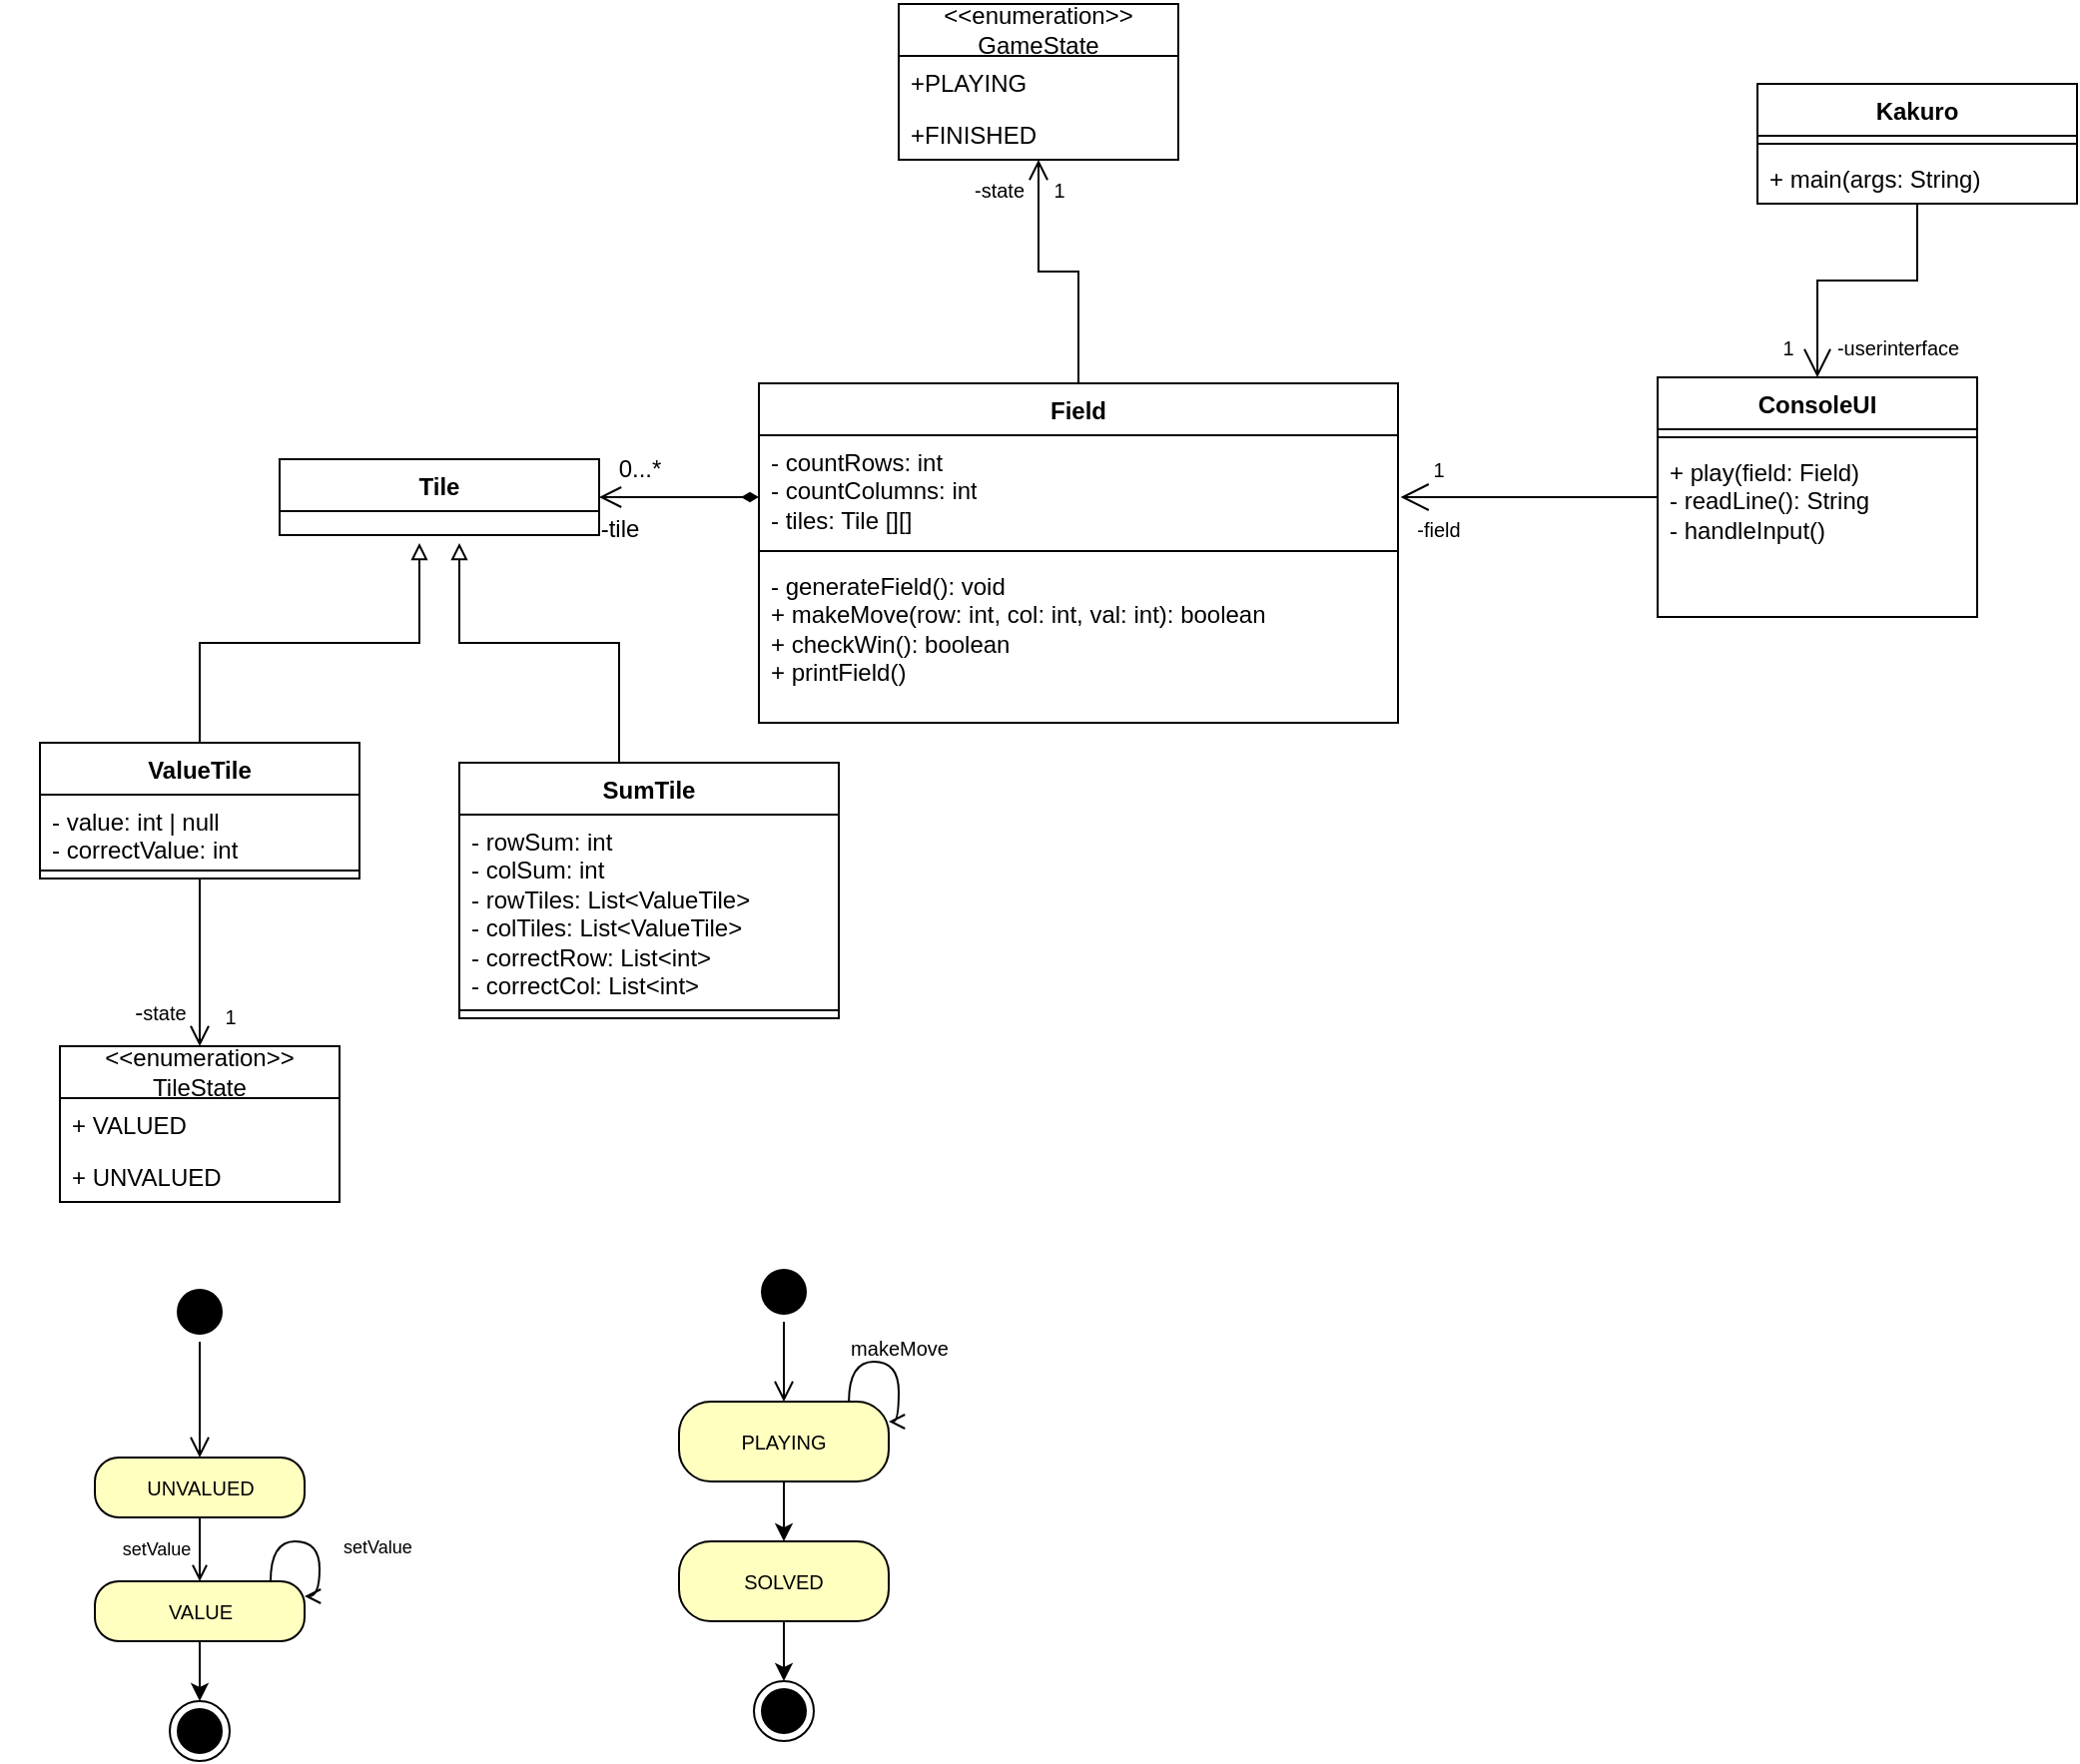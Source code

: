 <mxfile version="26.1.0">
  <diagram name="Сторінка-1" id="pzkh2ukg2_FNEwU7lu4t">
    <mxGraphModel dx="1889" dy="636" grid="1" gridSize="10" guides="1" tooltips="1" connect="1" arrows="1" fold="1" page="1" pageScale="1" pageWidth="827" pageHeight="1169" math="0" shadow="0">
      <root>
        <mxCell id="0" />
        <mxCell id="1" parent="0" />
        <mxCell id="DHwCt8sXuOZ3ArqHvKpD-6" style="edgeStyle=orthogonalEdgeStyle;rounded=0;orthogonalLoop=1;jettySize=auto;html=1;entryX=1;entryY=0.5;entryDx=0;entryDy=0;endArrow=open;startFill=1;startArrow=diamondThin;endFill=0;endSize=9;" parent="1" source="DHwCt8sXuOZ3ArqHvKpD-2" target="DHwCt8sXuOZ3ArqHvKpD-7" edge="1">
          <mxGeometry relative="1" as="geometry">
            <mxPoint x="268.24" y="256.096" as="targetPoint" />
            <Array as="points">
              <mxPoint x="300" y="257" />
              <mxPoint x="300" y="257" />
            </Array>
          </mxGeometry>
        </mxCell>
        <mxCell id="DHwCt8sXuOZ3ArqHvKpD-16" style="edgeStyle=orthogonalEdgeStyle;rounded=0;orthogonalLoop=1;jettySize=auto;html=1;entryX=0.5;entryY=1;entryDx=0;entryDy=0;labelPosition=left;verticalLabelPosition=top;align=right;verticalAlign=bottom;endArrow=open;endFill=0;endSize=8;" parent="1" source="DHwCt8sXuOZ3ArqHvKpD-2" target="DHwCt8sXuOZ3ArqHvKpD-18" edge="1">
          <mxGeometry relative="1" as="geometry">
            <mxPoint x="440" y="110" as="targetPoint" />
          </mxGeometry>
        </mxCell>
        <mxCell id="DHwCt8sXuOZ3ArqHvKpD-2" value="Field" style="swimlane;fontStyle=1;align=center;verticalAlign=top;childLayout=stackLayout;horizontal=1;startSize=26;horizontalStack=0;resizeParent=1;resizeParentMax=0;resizeLast=0;collapsible=1;marginBottom=0;whiteSpace=wrap;html=1;" parent="1" vertex="1">
          <mxGeometry x="360" y="200" width="320" height="170" as="geometry" />
        </mxCell>
        <mxCell id="DHwCt8sXuOZ3ArqHvKpD-3" value="- countRows: int&lt;div&gt;- countColumns: int&lt;/div&gt;&lt;div&gt;- tiles: Tile [][]&lt;/div&gt;" style="text;strokeColor=none;fillColor=none;align=left;verticalAlign=top;spacingLeft=4;spacingRight=4;overflow=hidden;rotatable=0;points=[[0,0.5],[1,0.5]];portConstraint=eastwest;whiteSpace=wrap;html=1;" parent="DHwCt8sXuOZ3ArqHvKpD-2" vertex="1">
          <mxGeometry y="26" width="320" height="54" as="geometry" />
        </mxCell>
        <mxCell id="DHwCt8sXuOZ3ArqHvKpD-4" value="" style="line;strokeWidth=1;fillColor=none;align=left;verticalAlign=middle;spacingTop=-1;spacingLeft=3;spacingRight=3;rotatable=0;labelPosition=right;points=[];portConstraint=eastwest;strokeColor=inherit;" parent="DHwCt8sXuOZ3ArqHvKpD-2" vertex="1">
          <mxGeometry y="80" width="320" height="8" as="geometry" />
        </mxCell>
        <mxCell id="DHwCt8sXuOZ3ArqHvKpD-5" value="- generateField(): void&lt;br&gt;&lt;span style=&quot;background-color: transparent; color: light-dark(rgb(0, 0, 0), rgb(255, 255, 255));&quot;&gt;+ makeMove(row: int, col: int, val: int): boolean&lt;/span&gt;&lt;div&gt;&lt;div&gt;+ checkWin(): boolean&lt;/div&gt;&lt;div&gt;+ printField()&lt;/div&gt;&lt;/div&gt;" style="text;strokeColor=none;fillColor=none;align=left;verticalAlign=top;spacingLeft=4;spacingRight=4;overflow=hidden;rotatable=0;points=[[0,0.5],[1,0.5]];portConstraint=eastwest;whiteSpace=wrap;html=1;" parent="DHwCt8sXuOZ3ArqHvKpD-2" vertex="1">
          <mxGeometry y="88" width="320" height="82" as="geometry" />
        </mxCell>
        <mxCell id="LbjVMdj8fv7vzHyVbG7H-15" style="edgeStyle=orthogonalEdgeStyle;rounded=0;orthogonalLoop=1;jettySize=auto;html=1;entryX=0.5;entryY=0;entryDx=0;entryDy=0;endArrow=open;endFill=0;endSize=8;exitX=0.5;exitY=0.964;exitDx=0;exitDy=0;exitPerimeter=0;" edge="1" parent="1" source="DHwCt8sXuOZ3ArqHvKpD-14" target="LbjVMdj8fv7vzHyVbG7H-16">
          <mxGeometry relative="1" as="geometry">
            <mxPoint x="160" y="130" as="targetPoint" />
            <Array as="points">
              <mxPoint x="80" y="510" />
              <mxPoint x="80" y="510" />
            </Array>
          </mxGeometry>
        </mxCell>
        <mxCell id="DHwCt8sXuOZ3ArqHvKpD-7" value="&lt;div&gt;&lt;span style=&quot;background-color: transparent; color: light-dark(rgb(0, 0, 0), rgb(255, 255, 255));&quot;&gt;Tile&lt;/span&gt;&lt;/div&gt;" style="swimlane;fontStyle=1;align=center;verticalAlign=top;childLayout=stackLayout;horizontal=1;startSize=26;horizontalStack=0;resizeParent=1;resizeParentMax=0;resizeLast=0;collapsible=1;marginBottom=0;whiteSpace=wrap;html=1;" parent="1" vertex="1">
          <mxGeometry x="120" y="238" width="160" height="38" as="geometry" />
        </mxCell>
        <mxCell id="DHwCt8sXuOZ3ArqHvKpD-12" value="ValueTile" style="swimlane;fontStyle=1;align=center;verticalAlign=top;childLayout=stackLayout;horizontal=1;startSize=26;horizontalStack=0;resizeParent=1;resizeParentMax=0;resizeLast=0;collapsible=1;marginBottom=0;whiteSpace=wrap;html=1;" parent="1" vertex="1">
          <mxGeometry y="380" width="160" height="68" as="geometry" />
        </mxCell>
        <mxCell id="LbjVMdj8fv7vzHyVbG7H-6" value="- value: int | null&lt;div&gt;- correctValue: int&lt;/div&gt;" style="text;strokeColor=none;fillColor=none;align=left;verticalAlign=top;spacingLeft=4;spacingRight=4;overflow=hidden;rotatable=0;points=[[0,0.5],[1,0.5]];portConstraint=eastwest;whiteSpace=wrap;html=1;" vertex="1" parent="DHwCt8sXuOZ3ArqHvKpD-12">
          <mxGeometry y="26" width="160" height="34" as="geometry" />
        </mxCell>
        <mxCell id="DHwCt8sXuOZ3ArqHvKpD-14" value="" style="line;strokeWidth=1;fillColor=none;align=left;verticalAlign=middle;spacingTop=-1;spacingLeft=3;spacingRight=3;rotatable=0;labelPosition=right;points=[];portConstraint=eastwest;strokeColor=inherit;" parent="DHwCt8sXuOZ3ArqHvKpD-12" vertex="1">
          <mxGeometry y="60" width="160" height="8" as="geometry" />
        </mxCell>
        <mxCell id="DHwCt8sXuOZ3ArqHvKpD-18" value="&amp;lt;&amp;lt;enumeration&amp;gt;&amp;gt;&lt;br&gt;GameState" style="swimlane;fontStyle=0;childLayout=stackLayout;horizontal=1;startSize=26;fillColor=none;horizontalStack=0;resizeParent=1;resizeParentMax=0;resizeLast=0;collapsible=1;marginBottom=0;whiteSpace=wrap;html=1;" parent="1" vertex="1">
          <mxGeometry x="430" y="10" width="140" height="78" as="geometry" />
        </mxCell>
        <mxCell id="DHwCt8sXuOZ3ArqHvKpD-19" value="+PLAYING" style="text;strokeColor=none;fillColor=none;align=left;verticalAlign=top;spacingLeft=4;spacingRight=4;overflow=hidden;rotatable=0;points=[[0,0.5],[1,0.5]];portConstraint=eastwest;whiteSpace=wrap;html=1;" parent="DHwCt8sXuOZ3ArqHvKpD-18" vertex="1">
          <mxGeometry y="26" width="140" height="26" as="geometry" />
        </mxCell>
        <mxCell id="DHwCt8sXuOZ3ArqHvKpD-20" value="+FINISHED" style="text;strokeColor=none;fillColor=none;align=left;verticalAlign=top;spacingLeft=4;spacingRight=4;overflow=hidden;rotatable=0;points=[[0,0.5],[1,0.5]];portConstraint=eastwest;whiteSpace=wrap;html=1;" parent="DHwCt8sXuOZ3ArqHvKpD-18" vertex="1">
          <mxGeometry y="52" width="140" height="26" as="geometry" />
        </mxCell>
        <mxCell id="Is_UxCp4p5Ot7zPPTPaG-2" style="edgeStyle=orthogonalEdgeStyle;rounded=0;orthogonalLoop=1;jettySize=auto;html=1;endArrow=block;endFill=0;exitX=0.5;exitY=0;exitDx=0;exitDy=0;" parent="1" edge="1" source="LbjVMdj8fv7vzHyVbG7H-2">
          <mxGeometry relative="1" as="geometry">
            <mxPoint x="210" y="280" as="targetPoint" />
            <mxPoint x="290.005" y="382" as="sourcePoint" />
            <Array as="points">
              <mxPoint x="290" y="330" />
              <mxPoint x="210" y="330" />
            </Array>
          </mxGeometry>
        </mxCell>
        <mxCell id="lFwmgU3Z7Fcc4KV98juT-6" value="ConsoleUI" style="swimlane;fontStyle=1;align=center;verticalAlign=top;childLayout=stackLayout;horizontal=1;startSize=26;horizontalStack=0;resizeParent=1;resizeParentMax=0;resizeLast=0;collapsible=1;marginBottom=0;whiteSpace=wrap;html=1;" parent="1" vertex="1">
          <mxGeometry x="810" y="197" width="160" height="120" as="geometry" />
        </mxCell>
        <mxCell id="lFwmgU3Z7Fcc4KV98juT-8" value="" style="line;strokeWidth=1;fillColor=none;align=left;verticalAlign=middle;spacingTop=-1;spacingLeft=3;spacingRight=3;rotatable=0;labelPosition=right;points=[];portConstraint=eastwest;strokeColor=inherit;" parent="lFwmgU3Z7Fcc4KV98juT-6" vertex="1">
          <mxGeometry y="26" width="160" height="8" as="geometry" />
        </mxCell>
        <mxCell id="lFwmgU3Z7Fcc4KV98juT-9" value="+ play(field: Field)&lt;div&gt;&lt;span style=&quot;background-color: transparent; color: light-dark(rgb(0, 0, 0), rgb(255, 255, 255));&quot;&gt;- readLine(): String&lt;/span&gt;&lt;/div&gt;&lt;div&gt;- handleInput()&lt;/div&gt;&lt;div&gt;&lt;br&gt;&lt;/div&gt;" style="text;strokeColor=none;fillColor=none;align=left;verticalAlign=top;spacingLeft=4;spacingRight=4;overflow=hidden;rotatable=0;points=[[0,0.5],[1,0.5]];portConstraint=eastwest;whiteSpace=wrap;html=1;" parent="lFwmgU3Z7Fcc4KV98juT-6" vertex="1">
          <mxGeometry y="34" width="160" height="86" as="geometry" />
        </mxCell>
        <mxCell id="lFwmgU3Z7Fcc4KV98juT-10" style="edgeStyle=orthogonalEdgeStyle;rounded=0;orthogonalLoop=1;jettySize=auto;html=1;endArrow=open;endFill=0;endSize=12;entryX=1.004;entryY=0.574;entryDx=0;entryDy=0;entryPerimeter=0;" parent="1" source="lFwmgU3Z7Fcc4KV98juT-6" target="DHwCt8sXuOZ3ArqHvKpD-3" edge="1">
          <mxGeometry relative="1" as="geometry">
            <mxPoint x="540" y="257" as="targetPoint" />
          </mxGeometry>
        </mxCell>
        <mxCell id="lFwmgU3Z7Fcc4KV98juT-16" style="edgeStyle=orthogonalEdgeStyle;rounded=0;orthogonalLoop=1;jettySize=auto;html=1;entryX=0.5;entryY=0;entryDx=0;entryDy=0;endArrow=open;endFill=0;endSize=12;" parent="1" source="lFwmgU3Z7Fcc4KV98juT-12" target="lFwmgU3Z7Fcc4KV98juT-6" edge="1">
          <mxGeometry relative="1" as="geometry" />
        </mxCell>
        <mxCell id="lFwmgU3Z7Fcc4KV98juT-12" value="Kakuro" style="swimlane;fontStyle=1;align=center;verticalAlign=top;childLayout=stackLayout;horizontal=1;startSize=26;horizontalStack=0;resizeParent=1;resizeParentMax=0;resizeLast=0;collapsible=1;marginBottom=0;whiteSpace=wrap;html=1;" parent="1" vertex="1">
          <mxGeometry x="860" y="50" width="160" height="60" as="geometry" />
        </mxCell>
        <mxCell id="lFwmgU3Z7Fcc4KV98juT-14" value="" style="line;strokeWidth=1;fillColor=none;align=left;verticalAlign=middle;spacingTop=-1;spacingLeft=3;spacingRight=3;rotatable=0;labelPosition=right;points=[];portConstraint=eastwest;strokeColor=inherit;" parent="lFwmgU3Z7Fcc4KV98juT-12" vertex="1">
          <mxGeometry y="26" width="160" height="8" as="geometry" />
        </mxCell>
        <mxCell id="lFwmgU3Z7Fcc4KV98juT-15" value="+ main(args: String)" style="text;strokeColor=none;fillColor=none;align=left;verticalAlign=top;spacingLeft=4;spacingRight=4;overflow=hidden;rotatable=0;points=[[0,0.5],[1,0.5]];portConstraint=eastwest;whiteSpace=wrap;html=1;" parent="lFwmgU3Z7Fcc4KV98juT-12" vertex="1">
          <mxGeometry y="34" width="160" height="26" as="geometry" />
        </mxCell>
        <mxCell id="Is_UxCp4p5Ot7zPPTPaG-1" style="edgeStyle=orthogonalEdgeStyle;rounded=0;orthogonalLoop=1;jettySize=auto;html=1;endArrow=block;endFill=0;" parent="1" source="DHwCt8sXuOZ3ArqHvKpD-12" edge="1">
          <mxGeometry relative="1" as="geometry">
            <Array as="points">
              <mxPoint x="80" y="330" />
              <mxPoint x="190" y="330" />
              <mxPoint x="190" y="280" />
            </Array>
            <mxPoint x="190" y="280" as="targetPoint" />
          </mxGeometry>
        </mxCell>
        <mxCell id="LbjVMdj8fv7vzHyVbG7H-2" value="Sum&lt;span style=&quot;background-color: transparent; color: light-dark(rgb(0, 0, 0), rgb(255, 255, 255));&quot;&gt;Tile&lt;/span&gt;" style="swimlane;fontStyle=1;align=center;verticalAlign=top;childLayout=stackLayout;horizontal=1;startSize=26;horizontalStack=0;resizeParent=1;resizeParentMax=0;resizeLast=0;collapsible=1;marginBottom=0;whiteSpace=wrap;html=1;" vertex="1" parent="1">
          <mxGeometry x="210" y="390" width="190" height="128" as="geometry" />
        </mxCell>
        <mxCell id="DHwCt8sXuOZ3ArqHvKpD-13" value="- rowSum: int&lt;div&gt;- colSum: int&lt;/div&gt;&lt;div&gt;- rowTiles: List&amp;lt;ValueTile&amp;gt;&lt;/div&gt;&lt;div&gt;- colTiles: List&amp;lt;ValueTile&amp;gt;&lt;/div&gt;&lt;div&gt;- correctRow: List&amp;lt;int&amp;gt;&lt;br&gt;- correctCol: List&amp;lt;int&amp;gt;&lt;/div&gt;&lt;div&gt;&lt;br&gt;&lt;/div&gt;&lt;div&gt;&lt;br&gt;&lt;/div&gt;" style="text;strokeColor=none;fillColor=none;align=left;verticalAlign=top;spacingLeft=4;spacingRight=4;overflow=hidden;rotatable=0;points=[[0,0.5],[1,0.5]];portConstraint=eastwest;whiteSpace=wrap;html=1;" parent="LbjVMdj8fv7vzHyVbG7H-2" vertex="1">
          <mxGeometry y="26" width="190" height="94" as="geometry" />
        </mxCell>
        <mxCell id="LbjVMdj8fv7vzHyVbG7H-4" value="" style="line;strokeWidth=1;fillColor=none;align=left;verticalAlign=middle;spacingTop=-1;spacingLeft=3;spacingRight=3;rotatable=0;labelPosition=right;points=[];portConstraint=eastwest;strokeColor=inherit;" vertex="1" parent="LbjVMdj8fv7vzHyVbG7H-2">
          <mxGeometry y="120" width="190" height="8" as="geometry" />
        </mxCell>
        <mxCell id="LbjVMdj8fv7vzHyVbG7H-7" value="-state" style="text;html=1;align=center;verticalAlign=middle;resizable=0;points=[];autosize=1;strokeColor=none;fillColor=none;fontSize=10;" vertex="1" parent="1">
          <mxGeometry x="455" y="88" width="50" height="30" as="geometry" />
        </mxCell>
        <mxCell id="LbjVMdj8fv7vzHyVbG7H-8" value="&lt;font&gt;1&lt;/font&gt;" style="text;html=1;align=center;verticalAlign=middle;resizable=0;points=[];autosize=1;strokeColor=none;fillColor=none;fontSize=10;" vertex="1" parent="1">
          <mxGeometry x="495" y="88" width="30" height="30" as="geometry" />
        </mxCell>
        <mxCell id="LbjVMdj8fv7vzHyVbG7H-9" value="&lt;font style=&quot;font-size: 10px;&quot;&gt;-userinterface&lt;/font&gt;" style="text;html=1;align=center;verticalAlign=middle;resizable=0;points=[];autosize=1;strokeColor=none;fillColor=none;" vertex="1" parent="1">
          <mxGeometry x="890" y="167" width="80" height="30" as="geometry" />
        </mxCell>
        <mxCell id="LbjVMdj8fv7vzHyVbG7H-10" value="1" style="text;html=1;align=center;verticalAlign=middle;resizable=0;points=[];autosize=1;strokeColor=none;fillColor=none;fontSize=10;" vertex="1" parent="1">
          <mxGeometry x="860" y="167" width="30" height="30" as="geometry" />
        </mxCell>
        <mxCell id="LbjVMdj8fv7vzHyVbG7H-11" value="&lt;font style=&quot;font-size: 10px;&quot;&gt;-field&lt;/font&gt;" style="text;html=1;align=center;verticalAlign=middle;resizable=0;points=[];autosize=1;strokeColor=none;fillColor=none;" vertex="1" parent="1">
          <mxGeometry x="675" y="258" width="50" height="30" as="geometry" />
        </mxCell>
        <mxCell id="LbjVMdj8fv7vzHyVbG7H-12" value="1" style="text;html=1;align=center;verticalAlign=middle;resizable=0;points=[];autosize=1;strokeColor=none;fillColor=none;fontSize=10;" vertex="1" parent="1">
          <mxGeometry x="685" y="228" width="30" height="30" as="geometry" />
        </mxCell>
        <mxCell id="LbjVMdj8fv7vzHyVbG7H-13" value="-tile" style="text;html=1;align=center;verticalAlign=middle;resizable=0;points=[];autosize=1;strokeColor=none;fillColor=none;" vertex="1" parent="1">
          <mxGeometry x="270" y="258" width="40" height="30" as="geometry" />
        </mxCell>
        <mxCell id="LbjVMdj8fv7vzHyVbG7H-14" value="0...*" style="text;html=1;align=center;verticalAlign=middle;resizable=0;points=[];autosize=1;strokeColor=none;fillColor=none;" vertex="1" parent="1">
          <mxGeometry x="280" y="228" width="40" height="30" as="geometry" />
        </mxCell>
        <mxCell id="LbjVMdj8fv7vzHyVbG7H-16" value="&amp;lt;&amp;lt;enumeration&amp;gt;&amp;gt;&lt;br&gt;TileState" style="swimlane;fontStyle=0;childLayout=stackLayout;horizontal=1;startSize=26;fillColor=none;horizontalStack=0;resizeParent=1;resizeParentMax=0;resizeLast=0;collapsible=1;marginBottom=0;whiteSpace=wrap;html=1;" vertex="1" parent="1">
          <mxGeometry x="10" y="532" width="140" height="78" as="geometry" />
        </mxCell>
        <mxCell id="LbjVMdj8fv7vzHyVbG7H-17" value="+ VALUED" style="text;strokeColor=none;fillColor=none;align=left;verticalAlign=top;spacingLeft=4;spacingRight=4;overflow=hidden;rotatable=0;points=[[0,0.5],[1,0.5]];portConstraint=eastwest;whiteSpace=wrap;html=1;" vertex="1" parent="LbjVMdj8fv7vzHyVbG7H-16">
          <mxGeometry y="26" width="140" height="26" as="geometry" />
        </mxCell>
        <mxCell id="LbjVMdj8fv7vzHyVbG7H-18" value="+ UNVALUED" style="text;strokeColor=none;fillColor=none;align=left;verticalAlign=top;spacingLeft=4;spacingRight=4;overflow=hidden;rotatable=0;points=[[0,0.5],[1,0.5]];portConstraint=eastwest;whiteSpace=wrap;html=1;" vertex="1" parent="LbjVMdj8fv7vzHyVbG7H-16">
          <mxGeometry y="52" width="140" height="26" as="geometry" />
        </mxCell>
        <mxCell id="LbjVMdj8fv7vzHyVbG7H-20" value="&lt;font style=&quot;font-size: 10px;&quot;&gt;1&lt;/font&gt;" style="text;html=1;align=center;verticalAlign=middle;resizable=0;points=[];autosize=1;strokeColor=none;fillColor=none;" vertex="1" parent="1">
          <mxGeometry x="80" y="502" width="30" height="30" as="geometry" />
        </mxCell>
        <mxCell id="LbjVMdj8fv7vzHyVbG7H-21" value="" style="ellipse;html=1;shape=startState;fillColor=#000000;strokeColor=#000000;" vertex="1" parent="1">
          <mxGeometry x="65" y="650" width="30" height="30" as="geometry" />
        </mxCell>
        <mxCell id="LbjVMdj8fv7vzHyVbG7H-22" value="" style="edgeStyle=orthogonalEdgeStyle;html=1;verticalAlign=bottom;endArrow=open;endSize=8;strokeColor=#000000;rounded=0;entryX=0.5;entryY=0;entryDx=0;entryDy=0;" edge="1" source="LbjVMdj8fv7vzHyVbG7H-21" parent="1" target="LbjVMdj8fv7vzHyVbG7H-23">
          <mxGeometry relative="1" as="geometry">
            <mxPoint x="80" y="780" as="targetPoint" />
          </mxGeometry>
        </mxCell>
        <mxCell id="LbjVMdj8fv7vzHyVbG7H-29" style="edgeStyle=orthogonalEdgeStyle;rounded=0;orthogonalLoop=1;jettySize=auto;html=1;entryX=0.5;entryY=0;entryDx=0;entryDy=0;endArrow=open;endFill=0;" edge="1" parent="1" source="LbjVMdj8fv7vzHyVbG7H-23" target="LbjVMdj8fv7vzHyVbG7H-28">
          <mxGeometry relative="1" as="geometry" />
        </mxCell>
        <mxCell id="LbjVMdj8fv7vzHyVbG7H-23" value="&lt;font style=&quot;font-size: 10px;&quot;&gt;UNVALUED&lt;/font&gt;" style="rounded=1;whiteSpace=wrap;html=1;arcSize=40;fontColor=#000000;fillColor=#ffffc0;strokeColor=light-dark(#000000, #ff9090);" vertex="1" parent="1">
          <mxGeometry x="27.5" y="738" width="105" height="30" as="geometry" />
        </mxCell>
        <mxCell id="LbjVMdj8fv7vzHyVbG7H-31" style="edgeStyle=orthogonalEdgeStyle;rounded=0;orthogonalLoop=1;jettySize=auto;html=1;entryX=0.5;entryY=0;entryDx=0;entryDy=0;" edge="1" parent="1" source="LbjVMdj8fv7vzHyVbG7H-28" target="LbjVMdj8fv7vzHyVbG7H-30">
          <mxGeometry relative="1" as="geometry" />
        </mxCell>
        <mxCell id="LbjVMdj8fv7vzHyVbG7H-32" style="edgeStyle=orthogonalEdgeStyle;rounded=0;orthogonalLoop=1;jettySize=auto;html=1;entryX=1;entryY=0.25;entryDx=0;entryDy=0;elbow=vertical;curved=1;exitX=0.838;exitY=0.001;exitDx=0;exitDy=0;exitPerimeter=0;endArrow=open;endFill=0;" edge="1" parent="1" source="LbjVMdj8fv7vzHyVbG7H-28" target="LbjVMdj8fv7vzHyVbG7H-28">
          <mxGeometry relative="1" as="geometry">
            <mxPoint x="180" y="815" as="targetPoint" />
            <Array as="points">
              <mxPoint x="116" y="780" />
              <mxPoint x="140" y="780" />
              <mxPoint x="140" y="807" />
            </Array>
          </mxGeometry>
        </mxCell>
        <mxCell id="LbjVMdj8fv7vzHyVbG7H-28" value="&lt;font style=&quot;font-size: 10px;&quot;&gt;VALUE&lt;/font&gt;" style="rounded=1;whiteSpace=wrap;html=1;arcSize=40;fontColor=#000000;fillColor=#ffffc0;strokeColor=light-dark(#000000, #ff9090);" vertex="1" parent="1">
          <mxGeometry x="27.5" y="800" width="105" height="30" as="geometry" />
        </mxCell>
        <mxCell id="LbjVMdj8fv7vzHyVbG7H-19" value="-&lt;font style=&quot;font-size: 10px;&quot;&gt;state&lt;/font&gt;" style="text;html=1;align=center;verticalAlign=middle;resizable=0;points=[];autosize=1;strokeColor=none;fillColor=none;" vertex="1" parent="1">
          <mxGeometry x="-20" y="500" width="160" height="30" as="geometry" />
        </mxCell>
        <mxCell id="LbjVMdj8fv7vzHyVbG7H-30" value="" style="ellipse;html=1;shape=endState;fillColor=#000000;strokeColor=light-dark(#000000, #ff9090);" vertex="1" parent="1">
          <mxGeometry x="65" y="860" width="30" height="30" as="geometry" />
        </mxCell>
        <mxCell id="LbjVMdj8fv7vzHyVbG7H-33" value="&lt;font style=&quot;font-size: 9px;&quot;&gt;setValue&lt;/font&gt;" style="text;html=1;align=center;verticalAlign=middle;resizable=0;points=[];autosize=1;strokeColor=none;fillColor=none;" vertex="1" parent="1">
          <mxGeometry x="27.5" y="768" width="60" height="30" as="geometry" />
        </mxCell>
        <mxCell id="LbjVMdj8fv7vzHyVbG7H-34" value="&lt;span style=&quot;color: rgb(0, 0, 0); font-family: Helvetica; font-size: 9px; font-style: normal; font-variant-ligatures: normal; font-variant-caps: normal; font-weight: 400; letter-spacing: normal; orphans: 2; text-align: center; text-indent: 0px; text-transform: none; widows: 2; word-spacing: 0px; -webkit-text-stroke-width: 0px; white-space: nowrap; background-color: rgb(251, 251, 251); text-decoration-thickness: initial; text-decoration-style: initial; text-decoration-color: initial; display: inline !important; float: none;&quot;&gt;setValue&lt;/span&gt;" style="text;whiteSpace=wrap;html=1;" vertex="1" parent="1">
          <mxGeometry x="150" y="768" width="70" height="40" as="geometry" />
        </mxCell>
        <mxCell id="LbjVMdj8fv7vzHyVbG7H-35" value="" style="ellipse;html=1;shape=startState;fillColor=#000000;strokeColor=#000000;" vertex="1" parent="1">
          <mxGeometry x="357.5" y="640" width="30" height="30" as="geometry" />
        </mxCell>
        <mxCell id="LbjVMdj8fv7vzHyVbG7H-36" value="" style="edgeStyle=orthogonalEdgeStyle;html=1;verticalAlign=bottom;endArrow=open;endSize=8;strokeColor=#000000;rounded=0;entryX=0.5;entryY=0;entryDx=0;entryDy=0;" edge="1" parent="1" source="LbjVMdj8fv7vzHyVbG7H-35" target="LbjVMdj8fv7vzHyVbG7H-37">
          <mxGeometry relative="1" as="geometry">
            <mxPoint x="375" y="728" as="targetPoint" />
          </mxGeometry>
        </mxCell>
        <mxCell id="LbjVMdj8fv7vzHyVbG7H-38" style="edgeStyle=orthogonalEdgeStyle;rounded=0;orthogonalLoop=1;jettySize=auto;html=1;" edge="1" parent="1" source="LbjVMdj8fv7vzHyVbG7H-37" target="LbjVMdj8fv7vzHyVbG7H-39">
          <mxGeometry relative="1" as="geometry">
            <mxPoint x="372.5" y="780" as="targetPoint" />
          </mxGeometry>
        </mxCell>
        <mxCell id="LbjVMdj8fv7vzHyVbG7H-37" value="&lt;font style=&quot;font-size: 10px;&quot;&gt;PLAYING&lt;/font&gt;" style="rounded=1;whiteSpace=wrap;html=1;arcSize=40;fontColor=#000000;fillColor=#ffffc0;strokeColor=light-dark(#000000, #ff9090);" vertex="1" parent="1">
          <mxGeometry x="320" y="710" width="105" height="40" as="geometry" />
        </mxCell>
        <mxCell id="LbjVMdj8fv7vzHyVbG7H-40" style="edgeStyle=orthogonalEdgeStyle;rounded=0;orthogonalLoop=1;jettySize=auto;html=1;entryX=0.5;entryY=0;entryDx=0;entryDy=0;" edge="1" parent="1" source="LbjVMdj8fv7vzHyVbG7H-39" target="LbjVMdj8fv7vzHyVbG7H-41">
          <mxGeometry relative="1" as="geometry">
            <mxPoint x="372.5" y="860" as="targetPoint" />
          </mxGeometry>
        </mxCell>
        <mxCell id="LbjVMdj8fv7vzHyVbG7H-39" value="&lt;font style=&quot;font-size: 10px;&quot;&gt;SOLVED&lt;/font&gt;" style="rounded=1;whiteSpace=wrap;html=1;arcSize=40;fontColor=#000000;fillColor=#ffffc0;strokeColor=light-dark(#000000, #ff9090);" vertex="1" parent="1">
          <mxGeometry x="320" y="780" width="105" height="40" as="geometry" />
        </mxCell>
        <mxCell id="LbjVMdj8fv7vzHyVbG7H-41" value="" style="ellipse;html=1;shape=endState;fillColor=#000000;strokeColor=light-dark(#000000, #ff9090);" vertex="1" parent="1">
          <mxGeometry x="357.5" y="850" width="30" height="30" as="geometry" />
        </mxCell>
        <mxCell id="LbjVMdj8fv7vzHyVbG7H-42" style="edgeStyle=orthogonalEdgeStyle;rounded=0;orthogonalLoop=1;jettySize=auto;html=1;entryX=1;entryY=0.25;entryDx=0;entryDy=0;elbow=vertical;curved=1;exitX=0.81;exitY=0;exitDx=0;exitDy=0;exitPerimeter=0;endArrow=open;endFill=0;" edge="1" parent="1" source="LbjVMdj8fv7vzHyVbG7H-37" target="LbjVMdj8fv7vzHyVbG7H-37">
          <mxGeometry relative="1" as="geometry">
            <mxPoint x="423" y="710" as="targetPoint" />
            <mxPoint x="405" y="702" as="sourcePoint" />
            <Array as="points">
              <mxPoint x="405" y="690" />
              <mxPoint x="430" y="690" />
              <mxPoint x="430" y="720" />
            </Array>
          </mxGeometry>
        </mxCell>
        <mxCell id="LbjVMdj8fv7vzHyVbG7H-43" value="&lt;font size=&quot;1&quot;&gt;makeMove&lt;/font&gt;" style="text;html=1;align=center;verticalAlign=middle;resizable=0;points=[];autosize=1;strokeColor=none;fillColor=none;" vertex="1" parent="1">
          <mxGeometry x="395" y="668" width="70" height="30" as="geometry" />
        </mxCell>
      </root>
    </mxGraphModel>
  </diagram>
</mxfile>
